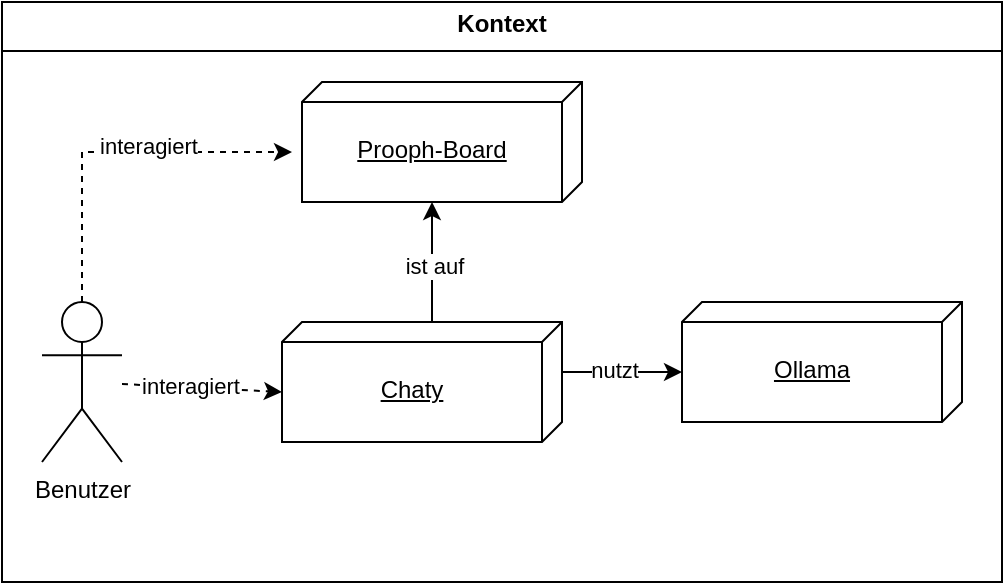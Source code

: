 <mxfile version="24.4.13" type="device">
  <diagram name="Page-1" id="NPYN6fbSfSWTOY6Q6Fi0">
    <mxGraphModel dx="763" dy="519" grid="1" gridSize="10" guides="1" tooltips="1" connect="1" arrows="1" fold="1" page="1" pageScale="1" pageWidth="850" pageHeight="1100" math="0" shadow="0">
      <root>
        <mxCell id="0" />
        <mxCell id="1" parent="0" />
        <mxCell id="LseCo-QUiBqhD4fiEOGd-23" value="&lt;p style=&quot;margin:0px;margin-top:4px;text-align:center;&quot;&gt;&lt;b&gt;Kontext&lt;/b&gt;&lt;/p&gt;&lt;hr size=&quot;1&quot; style=&quot;border-style:solid;&quot;&gt;&lt;div style=&quot;height:2px;&quot;&gt;&lt;/div&gt;" style="verticalAlign=top;align=left;overflow=fill;html=1;whiteSpace=wrap;" parent="1" vertex="1">
          <mxGeometry x="20" y="70" width="500" height="290" as="geometry" />
        </mxCell>
        <mxCell id="LseCo-QUiBqhD4fiEOGd-1" value="Benutzer" style="shape=umlActor;verticalLabelPosition=bottom;verticalAlign=top;html=1;outlineConnect=0;" parent="1" vertex="1">
          <mxGeometry x="40" y="220" width="40" height="80" as="geometry" />
        </mxCell>
        <mxCell id="LseCo-QUiBqhD4fiEOGd-2" value="&lt;p&gt;Prooph-Board&lt;/p&gt;" style="verticalAlign=top;align=center;spacingTop=8;spacingLeft=2;spacingRight=12;shape=cube;size=10;direction=south;fontStyle=4;html=1;whiteSpace=wrap;" parent="1" vertex="1">
          <mxGeometry x="170" y="110" width="140" height="60" as="geometry" />
        </mxCell>
        <mxCell id="LseCo-QUiBqhD4fiEOGd-8" value="" style="endArrow=classic;html=1;rounded=0;entryX=0;entryY=0;entryDx=35;entryDy=140;dashed=1;entryPerimeter=0;" parent="1" source="LseCo-QUiBqhD4fiEOGd-1" target="DuRqAk3k8IcM5xtP67Ec-3" edge="1">
          <mxGeometry width="50" height="50" relative="1" as="geometry">
            <mxPoint x="120" y="250" as="sourcePoint" />
            <mxPoint x="161.25" y="257.5" as="targetPoint" />
          </mxGeometry>
        </mxCell>
        <mxCell id="LseCo-QUiBqhD4fiEOGd-9" value="interagiert" style="edgeLabel;html=1;align=center;verticalAlign=middle;resizable=0;points=[];" parent="LseCo-QUiBqhD4fiEOGd-8" vertex="1" connectable="0">
          <mxGeometry x="-0.15" y="1" relative="1" as="geometry">
            <mxPoint as="offset" />
          </mxGeometry>
        </mxCell>
        <mxCell id="LseCo-QUiBqhD4fiEOGd-10" value="" style="endArrow=classic;html=1;rounded=0;exitX=0;exitY=0;exitDx=0;exitDy=65;exitPerimeter=0;entryX=0;entryY=0;entryDx=60;entryDy=75;entryPerimeter=0;" parent="1" source="DuRqAk3k8IcM5xtP67Ec-3" target="LseCo-QUiBqhD4fiEOGd-2" edge="1">
          <mxGeometry width="50" height="50" relative="1" as="geometry">
            <mxPoint x="222.5" y="225" as="sourcePoint" />
            <mxPoint x="230" y="180" as="targetPoint" />
          </mxGeometry>
        </mxCell>
        <mxCell id="LseCo-QUiBqhD4fiEOGd-20" value="ist auf" style="edgeLabel;html=1;align=center;verticalAlign=middle;resizable=0;points=[];" parent="LseCo-QUiBqhD4fiEOGd-10" vertex="1" connectable="0">
          <mxGeometry x="-0.052" y="-1" relative="1" as="geometry">
            <mxPoint as="offset" />
          </mxGeometry>
        </mxCell>
        <mxCell id="LseCo-QUiBqhD4fiEOGd-12" value="" style="endArrow=classic;html=1;rounded=0;dashed=1;exitX=0.5;exitY=0;exitDx=0;exitDy=0;exitPerimeter=0;entryX=0;entryY=0;entryDx=35;entryDy=145;entryPerimeter=0;" parent="1" source="LseCo-QUiBqhD4fiEOGd-1" target="LseCo-QUiBqhD4fiEOGd-2" edge="1">
          <mxGeometry width="50" height="50" relative="1" as="geometry">
            <mxPoint x="50" y="170" as="sourcePoint" />
            <mxPoint x="130" y="150" as="targetPoint" />
            <Array as="points">
              <mxPoint x="60" y="145" />
            </Array>
          </mxGeometry>
        </mxCell>
        <mxCell id="LseCo-QUiBqhD4fiEOGd-13" value="interagiert" style="edgeLabel;html=1;align=center;verticalAlign=middle;resizable=0;points=[];" parent="LseCo-QUiBqhD4fiEOGd-12" vertex="1" connectable="0">
          <mxGeometry x="-0.15" y="1" relative="1" as="geometry">
            <mxPoint x="31" y="-2" as="offset" />
          </mxGeometry>
        </mxCell>
        <mxCell id="LseCo-QUiBqhD4fiEOGd-17" value="" style="endArrow=classic;html=1;rounded=0;entryX=0;entryY=0;entryDx=35;entryDy=140;exitX=0;exitY=0;exitDx=25;exitDy=0;entryPerimeter=0;exitPerimeter=0;" parent="1" source="DuRqAk3k8IcM5xtP67Ec-3" target="DuRqAk3k8IcM5xtP67Ec-4" edge="1">
          <mxGeometry width="50" height="50" relative="1" as="geometry">
            <mxPoint x="570" y="200" as="sourcePoint" />
            <mxPoint x="656.25" y="202.5" as="targetPoint" />
          </mxGeometry>
        </mxCell>
        <mxCell id="LseCo-QUiBqhD4fiEOGd-18" value="nutzt" style="edgeLabel;html=1;align=center;verticalAlign=middle;resizable=0;points=[];" parent="LseCo-QUiBqhD4fiEOGd-17" vertex="1" connectable="0">
          <mxGeometry x="-0.15" y="1" relative="1" as="geometry">
            <mxPoint as="offset" />
          </mxGeometry>
        </mxCell>
        <mxCell id="DuRqAk3k8IcM5xtP67Ec-3" value="&lt;p&gt;Chaty&lt;/p&gt;" style="verticalAlign=top;align=center;spacingTop=8;spacingLeft=2;spacingRight=12;shape=cube;size=10;direction=south;fontStyle=4;html=1;whiteSpace=wrap;" vertex="1" parent="1">
          <mxGeometry x="160" y="230" width="140" height="60" as="geometry" />
        </mxCell>
        <mxCell id="DuRqAk3k8IcM5xtP67Ec-4" value="&lt;p&gt;Ollama&lt;/p&gt;" style="verticalAlign=top;align=center;spacingTop=8;spacingLeft=2;spacingRight=12;shape=cube;size=10;direction=south;fontStyle=4;html=1;whiteSpace=wrap;" vertex="1" parent="1">
          <mxGeometry x="360" y="220" width="140" height="60" as="geometry" />
        </mxCell>
      </root>
    </mxGraphModel>
  </diagram>
</mxfile>
